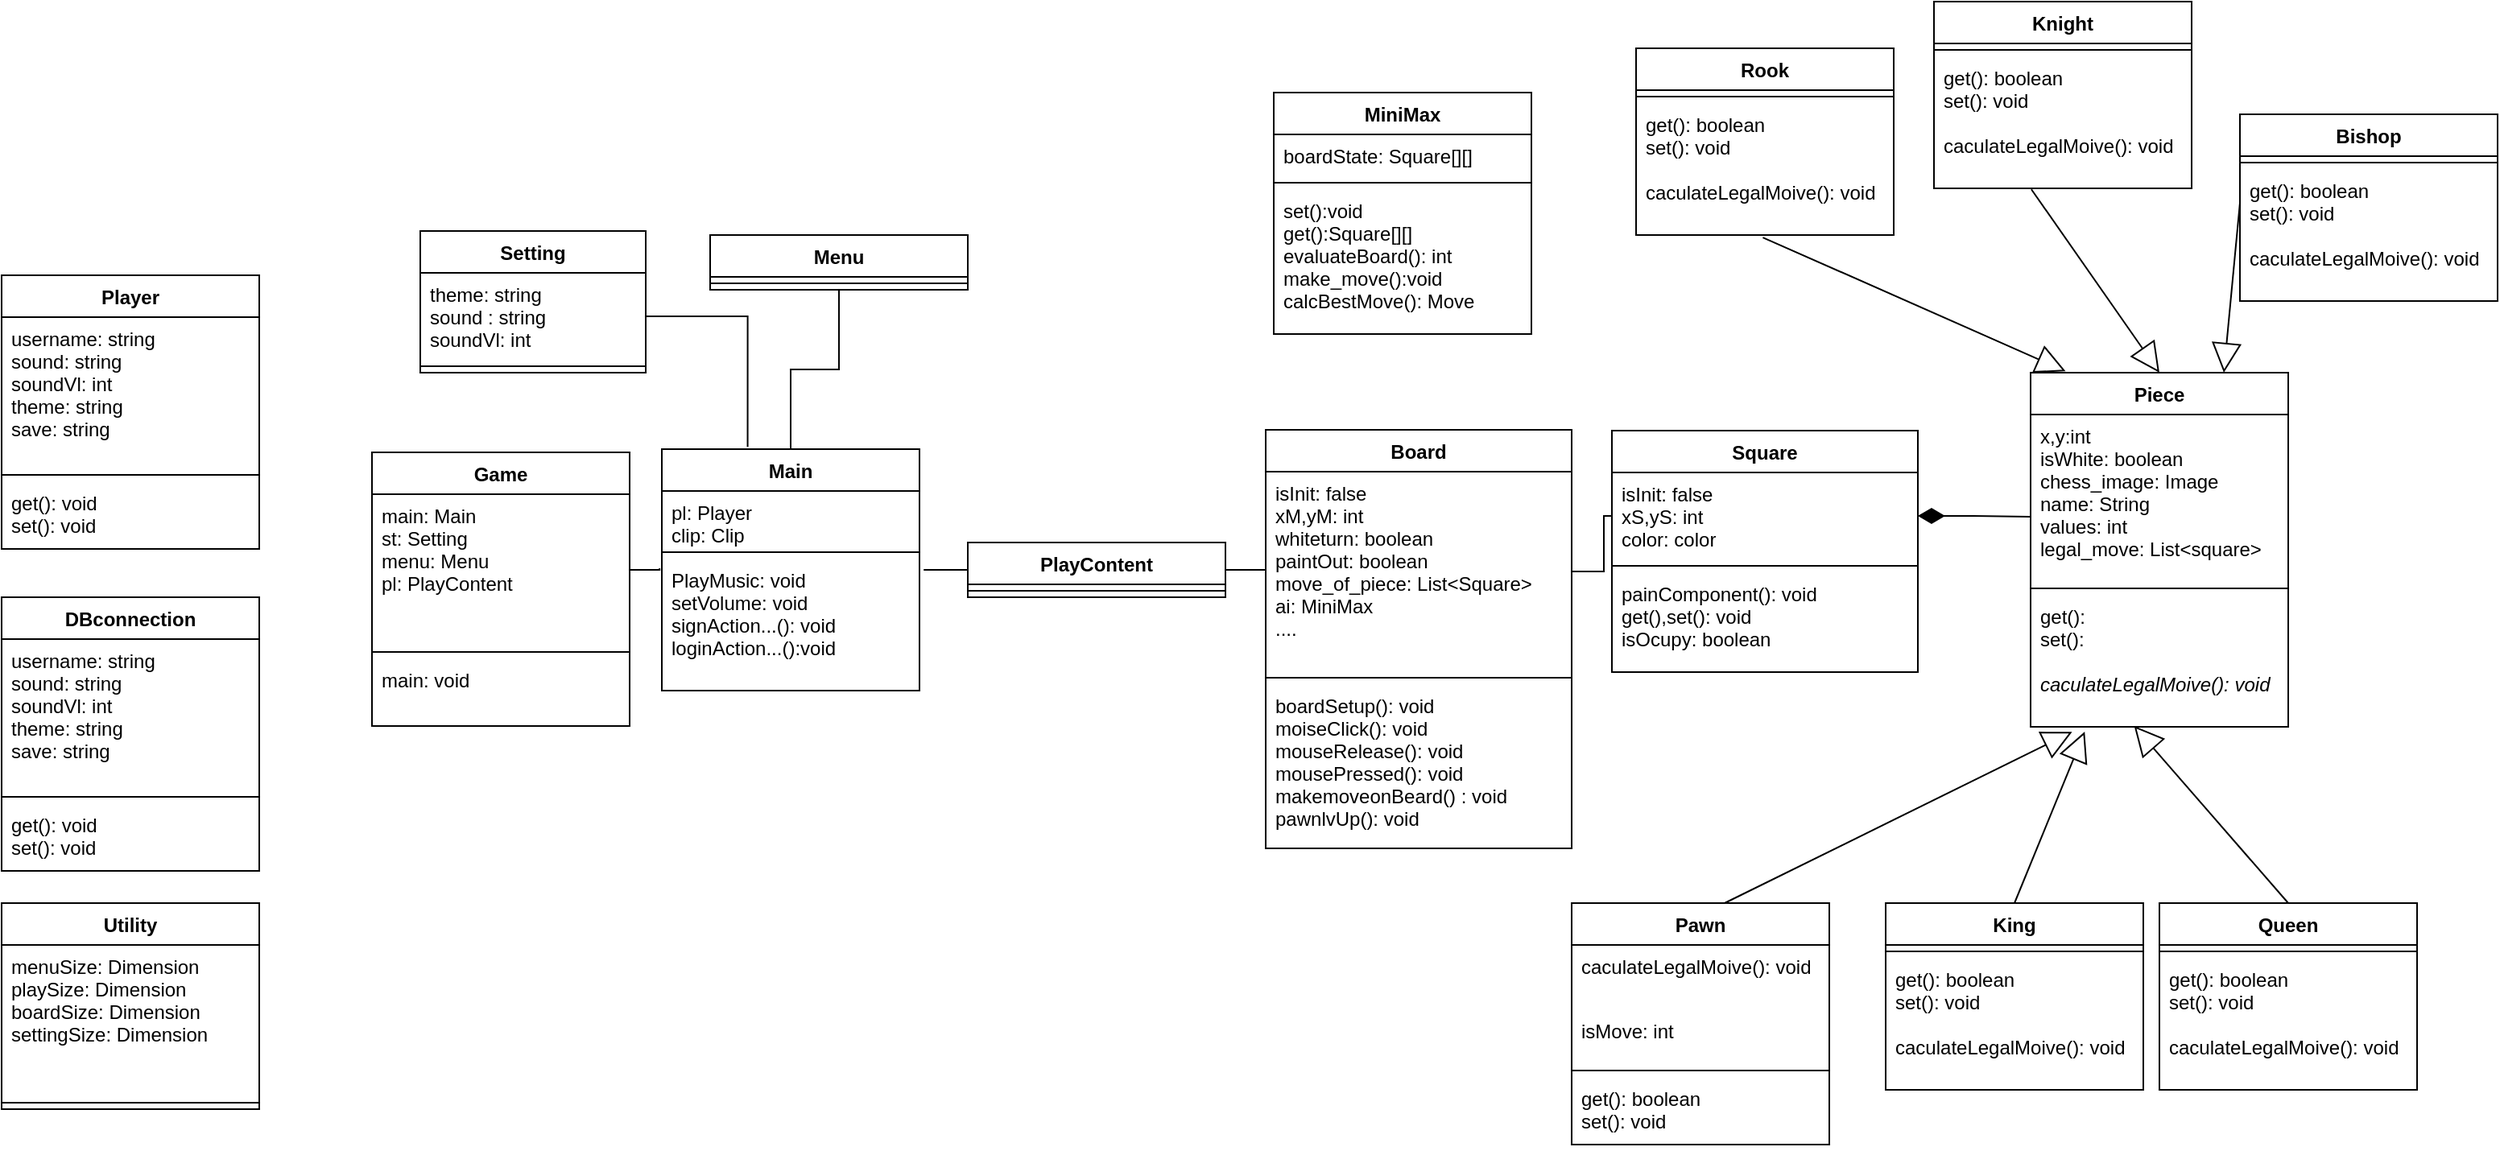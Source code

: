 <mxfile version="15.7.3" type="device"><diagram id="jZ04NISON8vtgyd_LI7r" name="Page-1"><mxGraphModel dx="1215" dy="754" grid="1" gridSize="10" guides="1" tooltips="1" connect="1" arrows="1" fold="1" page="1" pageScale="1" pageWidth="850" pageHeight="1100" math="0" shadow="0"><root><mxCell id="0"/><mxCell id="1" parent="0"/><mxCell id="wettia95PI3F6-LUsYdF-1" value="Player" style="swimlane;fontStyle=1;align=center;verticalAlign=top;childLayout=stackLayout;horizontal=1;startSize=26;horizontalStack=0;resizeParent=1;resizeParentMax=0;resizeLast=0;collapsible=1;marginBottom=0;" parent="1" vertex="1"><mxGeometry x="90" y="350" width="160" height="170" as="geometry"/></mxCell><mxCell id="wettia95PI3F6-LUsYdF-2" value="username: string&#10;sound: string&#10;soundVl: int&#10;theme: string&#10;save: string" style="text;strokeColor=none;fillColor=none;align=left;verticalAlign=top;spacingLeft=4;spacingRight=4;overflow=hidden;rotatable=0;points=[[0,0.5],[1,0.5]];portConstraint=eastwest;" parent="wettia95PI3F6-LUsYdF-1" vertex="1"><mxGeometry y="26" width="160" height="94" as="geometry"/></mxCell><mxCell id="wettia95PI3F6-LUsYdF-3" value="" style="line;strokeWidth=1;fillColor=none;align=left;verticalAlign=middle;spacingTop=-1;spacingLeft=3;spacingRight=3;rotatable=0;labelPosition=right;points=[];portConstraint=eastwest;" parent="wettia95PI3F6-LUsYdF-1" vertex="1"><mxGeometry y="120" width="160" height="8" as="geometry"/></mxCell><mxCell id="wettia95PI3F6-LUsYdF-4" value="get(): void&#10;set(): void " style="text;strokeColor=none;fillColor=none;align=left;verticalAlign=top;spacingLeft=4;spacingRight=4;overflow=hidden;rotatable=0;points=[[0,0.5],[1,0.5]];portConstraint=eastwest;" parent="wettia95PI3F6-LUsYdF-1" vertex="1"><mxGeometry y="128" width="160" height="42" as="geometry"/></mxCell><mxCell id="wettia95PI3F6-LUsYdF-5" value="DBconnection" style="swimlane;fontStyle=1;align=center;verticalAlign=top;childLayout=stackLayout;horizontal=1;startSize=26;horizontalStack=0;resizeParent=1;resizeParentMax=0;resizeLast=0;collapsible=1;marginBottom=0;" parent="1" vertex="1"><mxGeometry x="90" y="550" width="160" height="170" as="geometry"/></mxCell><mxCell id="wettia95PI3F6-LUsYdF-6" value="username: string&#10;sound: string&#10;soundVl: int&#10;theme: string&#10;save: string" style="text;strokeColor=none;fillColor=none;align=left;verticalAlign=top;spacingLeft=4;spacingRight=4;overflow=hidden;rotatable=0;points=[[0,0.5],[1,0.5]];portConstraint=eastwest;" parent="wettia95PI3F6-LUsYdF-5" vertex="1"><mxGeometry y="26" width="160" height="94" as="geometry"/></mxCell><mxCell id="wettia95PI3F6-LUsYdF-7" value="" style="line;strokeWidth=1;fillColor=none;align=left;verticalAlign=middle;spacingTop=-1;spacingLeft=3;spacingRight=3;rotatable=0;labelPosition=right;points=[];portConstraint=eastwest;" parent="wettia95PI3F6-LUsYdF-5" vertex="1"><mxGeometry y="120" width="160" height="8" as="geometry"/></mxCell><mxCell id="wettia95PI3F6-LUsYdF-8" value="get(): void&#10;set(): void " style="text;strokeColor=none;fillColor=none;align=left;verticalAlign=top;spacingLeft=4;spacingRight=4;overflow=hidden;rotatable=0;points=[[0,0.5],[1,0.5]];portConstraint=eastwest;" parent="wettia95PI3F6-LUsYdF-5" vertex="1"><mxGeometry y="128" width="160" height="42" as="geometry"/></mxCell><mxCell id="wettia95PI3F6-LUsYdF-9" value="Game" style="swimlane;fontStyle=1;align=center;verticalAlign=top;childLayout=stackLayout;horizontal=1;startSize=26;horizontalStack=0;resizeParent=1;resizeParentMax=0;resizeLast=0;collapsible=1;marginBottom=0;" parent="1" vertex="1"><mxGeometry x="320" y="460" width="160" height="170" as="geometry"/></mxCell><mxCell id="wettia95PI3F6-LUsYdF-10" value="main: Main&#10;st: Setting&#10;menu: Menu&#10;pl: PlayContent" style="text;strokeColor=none;fillColor=none;align=left;verticalAlign=top;spacingLeft=4;spacingRight=4;overflow=hidden;rotatable=0;points=[[0,0.5],[1,0.5]];portConstraint=eastwest;" parent="wettia95PI3F6-LUsYdF-9" vertex="1"><mxGeometry y="26" width="160" height="94" as="geometry"/></mxCell><mxCell id="wettia95PI3F6-LUsYdF-11" value="" style="line;strokeWidth=1;fillColor=none;align=left;verticalAlign=middle;spacingTop=-1;spacingLeft=3;spacingRight=3;rotatable=0;labelPosition=right;points=[];portConstraint=eastwest;" parent="wettia95PI3F6-LUsYdF-9" vertex="1"><mxGeometry y="120" width="160" height="8" as="geometry"/></mxCell><mxCell id="wettia95PI3F6-LUsYdF-12" value="main: void" style="text;strokeColor=none;fillColor=none;align=left;verticalAlign=top;spacingLeft=4;spacingRight=4;overflow=hidden;rotatable=0;points=[[0,0.5],[1,0.5]];portConstraint=eastwest;" parent="wettia95PI3F6-LUsYdF-9" vertex="1"><mxGeometry y="128" width="160" height="42" as="geometry"/></mxCell><mxCell id="wettia95PI3F6-LUsYdF-13" value="Utility" style="swimlane;fontStyle=1;align=center;verticalAlign=top;childLayout=stackLayout;horizontal=1;startSize=26;horizontalStack=0;resizeParent=1;resizeParentMax=0;resizeLast=0;collapsible=1;marginBottom=0;" parent="1" vertex="1"><mxGeometry x="90" y="740" width="160" height="128" as="geometry"/></mxCell><mxCell id="wettia95PI3F6-LUsYdF-14" value="menuSize: Dimension&#10;playSize: Dimension&#10;boardSize: Dimension&#10;settingSize: Dimension" style="text;strokeColor=none;fillColor=none;align=left;verticalAlign=top;spacingLeft=4;spacingRight=4;overflow=hidden;rotatable=0;points=[[0,0.5],[1,0.5]];portConstraint=eastwest;" parent="wettia95PI3F6-LUsYdF-13" vertex="1"><mxGeometry y="26" width="160" height="94" as="geometry"/></mxCell><mxCell id="wettia95PI3F6-LUsYdF-15" value="" style="line;strokeWidth=1;fillColor=none;align=left;verticalAlign=middle;spacingTop=-1;spacingLeft=3;spacingRight=3;rotatable=0;labelPosition=right;points=[];portConstraint=eastwest;" parent="wettia95PI3F6-LUsYdF-13" vertex="1"><mxGeometry y="120" width="160" height="8" as="geometry"/></mxCell><mxCell id="wettia95PI3F6-LUsYdF-17" value="Main" style="swimlane;fontStyle=1;align=center;verticalAlign=top;childLayout=stackLayout;horizontal=1;startSize=26;horizontalStack=0;resizeParent=1;resizeParentMax=0;resizeLast=0;collapsible=1;marginBottom=0;" parent="1" vertex="1"><mxGeometry x="500" y="458" width="160" height="150" as="geometry"/></mxCell><mxCell id="wettia95PI3F6-LUsYdF-18" value="pl: Player&#10;clip: Clip" style="text;strokeColor=none;fillColor=none;align=left;verticalAlign=top;spacingLeft=4;spacingRight=4;overflow=hidden;rotatable=0;points=[[0,0.5],[1,0.5]];portConstraint=eastwest;" parent="wettia95PI3F6-LUsYdF-17" vertex="1"><mxGeometry y="26" width="160" height="34" as="geometry"/></mxCell><mxCell id="wettia95PI3F6-LUsYdF-19" value="" style="line;strokeWidth=1;fillColor=none;align=left;verticalAlign=middle;spacingTop=-1;spacingLeft=3;spacingRight=3;rotatable=0;labelPosition=right;points=[];portConstraint=eastwest;" parent="wettia95PI3F6-LUsYdF-17" vertex="1"><mxGeometry y="60" width="160" height="8" as="geometry"/></mxCell><mxCell id="wettia95PI3F6-LUsYdF-20" value="PlayMusic: void&#10;setVolume: void&#10;signAction...(): void&#10;loginAction...():void" style="text;strokeColor=none;fillColor=none;align=left;verticalAlign=top;spacingLeft=4;spacingRight=4;overflow=hidden;rotatable=0;points=[[0,0.5],[1,0.5]];portConstraint=eastwest;" parent="wettia95PI3F6-LUsYdF-17" vertex="1"><mxGeometry y="68" width="160" height="82" as="geometry"/></mxCell><mxCell id="Q9wfuOeKGbtRPe_3zBuT-53" style="edgeStyle=orthogonalEdgeStyle;rounded=0;orthogonalLoop=1;jettySize=auto;html=1;exitX=0.5;exitY=1;exitDx=0;exitDy=0;entryX=0.5;entryY=0;entryDx=0;entryDy=0;endArrow=none;endFill=0;" edge="1" parent="1" source="wettia95PI3F6-LUsYdF-21" target="wettia95PI3F6-LUsYdF-17"><mxGeometry relative="1" as="geometry"/></mxCell><mxCell id="wettia95PI3F6-LUsYdF-21" value="Menu" style="swimlane;fontStyle=1;align=center;verticalAlign=top;childLayout=stackLayout;horizontal=1;startSize=26;horizontalStack=0;resizeParent=1;resizeParentMax=0;resizeLast=0;collapsible=1;marginBottom=0;" parent="1" vertex="1"><mxGeometry x="530" y="325" width="160" height="34" as="geometry"/></mxCell><mxCell id="wettia95PI3F6-LUsYdF-23" value="" style="line;strokeWidth=1;fillColor=none;align=left;verticalAlign=middle;spacingTop=-1;spacingLeft=3;spacingRight=3;rotatable=0;labelPosition=right;points=[];portConstraint=eastwest;" parent="wettia95PI3F6-LUsYdF-21" vertex="1"><mxGeometry y="26" width="160" height="8" as="geometry"/></mxCell><mxCell id="Q9wfuOeKGbtRPe_3zBuT-50" style="edgeStyle=orthogonalEdgeStyle;rounded=0;orthogonalLoop=1;jettySize=auto;html=1;exitX=1;exitY=0.5;exitDx=0;exitDy=0;entryX=0;entryY=0.5;entryDx=0;entryDy=0;endArrow=none;endFill=0;" edge="1" parent="1" source="wettia95PI3F6-LUsYdF-25" target="Q9wfuOeKGbtRPe_3zBuT-39"><mxGeometry relative="1" as="geometry"/></mxCell><mxCell id="Q9wfuOeKGbtRPe_3zBuT-52" style="edgeStyle=orthogonalEdgeStyle;rounded=0;orthogonalLoop=1;jettySize=auto;html=1;exitX=0;exitY=0.5;exitDx=0;exitDy=0;entryX=1.016;entryY=0.095;entryDx=0;entryDy=0;entryPerimeter=0;endArrow=none;endFill=0;" edge="1" parent="1" source="wettia95PI3F6-LUsYdF-25" target="wettia95PI3F6-LUsYdF-20"><mxGeometry relative="1" as="geometry"/></mxCell><mxCell id="wettia95PI3F6-LUsYdF-25" value="PlayContent" style="swimlane;fontStyle=1;align=center;verticalAlign=top;childLayout=stackLayout;horizontal=1;startSize=26;horizontalStack=0;resizeParent=1;resizeParentMax=0;resizeLast=0;collapsible=1;marginBottom=0;" parent="1" vertex="1"><mxGeometry x="690" y="516" width="160" height="34" as="geometry"/></mxCell><mxCell id="wettia95PI3F6-LUsYdF-27" value="" style="line;strokeWidth=1;fillColor=none;align=left;verticalAlign=middle;spacingTop=-1;spacingLeft=3;spacingRight=3;rotatable=0;labelPosition=right;points=[];portConstraint=eastwest;" parent="wettia95PI3F6-LUsYdF-25" vertex="1"><mxGeometry y="26" width="160" height="8" as="geometry"/></mxCell><mxCell id="wettia95PI3F6-LUsYdF-29" value="Setting" style="swimlane;fontStyle=1;align=center;verticalAlign=top;childLayout=stackLayout;horizontal=1;startSize=26;horizontalStack=0;resizeParent=1;resizeParentMax=0;resizeLast=0;collapsible=1;marginBottom=0;" parent="1" vertex="1"><mxGeometry x="350" y="322.48" width="140" height="88" as="geometry"/></mxCell><mxCell id="wettia95PI3F6-LUsYdF-30" value="theme: string&#10;sound : string&#10;soundVl: int" style="text;strokeColor=none;fillColor=none;align=left;verticalAlign=top;spacingLeft=4;spacingRight=4;overflow=hidden;rotatable=0;points=[[0,0.5],[1,0.5]];portConstraint=eastwest;" parent="wettia95PI3F6-LUsYdF-29" vertex="1"><mxGeometry y="26" width="140" height="54" as="geometry"/></mxCell><mxCell id="wettia95PI3F6-LUsYdF-31" value="" style="line;strokeWidth=1;fillColor=none;align=left;verticalAlign=middle;spacingTop=-1;spacingLeft=3;spacingRight=3;rotatable=0;labelPosition=right;points=[];portConstraint=eastwest;" parent="wettia95PI3F6-LUsYdF-29" vertex="1"><mxGeometry y="80" width="140" height="8" as="geometry"/></mxCell><mxCell id="Q9wfuOeKGbtRPe_3zBuT-1" value="Piece" style="swimlane;fontStyle=1;align=center;verticalAlign=top;childLayout=stackLayout;horizontal=1;startSize=26;horizontalStack=0;resizeParent=1;resizeParentMax=0;resizeLast=0;collapsible=1;marginBottom=0;" vertex="1" parent="1"><mxGeometry x="1350" y="410.48" width="160" height="220" as="geometry"/></mxCell><mxCell id="Q9wfuOeKGbtRPe_3zBuT-2" value="x,y:int&#10;isWhite: boolean&#10;chess_image: Image&#10;name: String&#10;values: int&#10;legal_move: List&lt;square&gt;" style="text;strokeColor=none;fillColor=none;align=left;verticalAlign=top;spacingLeft=4;spacingRight=4;overflow=hidden;rotatable=0;points=[[0,0.5],[1,0.5]];portConstraint=eastwest;" vertex="1" parent="Q9wfuOeKGbtRPe_3zBuT-1"><mxGeometry y="26" width="160" height="104" as="geometry"/></mxCell><mxCell id="Q9wfuOeKGbtRPe_3zBuT-3" value="" style="line;strokeWidth=1;fillColor=none;align=left;verticalAlign=middle;spacingTop=-1;spacingLeft=3;spacingRight=3;rotatable=0;labelPosition=right;points=[];portConstraint=eastwest;" vertex="1" parent="Q9wfuOeKGbtRPe_3zBuT-1"><mxGeometry y="130" width="160" height="8" as="geometry"/></mxCell><mxCell id="Q9wfuOeKGbtRPe_3zBuT-4" value="get():&#10;set():" style="text;strokeColor=none;fillColor=none;align=left;verticalAlign=top;spacingLeft=4;spacingRight=4;overflow=hidden;rotatable=0;points=[[0,0.5],[1,0.5]];portConstraint=eastwest;fontStyle=0" vertex="1" parent="Q9wfuOeKGbtRPe_3zBuT-1"><mxGeometry y="138" width="160" height="42" as="geometry"/></mxCell><mxCell id="Q9wfuOeKGbtRPe_3zBuT-5" value="caculateLegalMoive(): void " style="text;strokeColor=none;fillColor=none;align=left;verticalAlign=top;spacingLeft=4;spacingRight=4;overflow=hidden;rotatable=0;points=[[0,0.5],[1,0.5]];portConstraint=eastwest;fontStyle=2" vertex="1" parent="Q9wfuOeKGbtRPe_3zBuT-1"><mxGeometry y="180" width="160" height="40" as="geometry"/></mxCell><mxCell id="Q9wfuOeKGbtRPe_3zBuT-6" value="Pawn" style="swimlane;fontStyle=1;align=center;verticalAlign=top;childLayout=stackLayout;horizontal=1;startSize=26;horizontalStack=0;resizeParent=1;resizeParentMax=0;resizeLast=0;collapsible=1;marginBottom=0;" vertex="1" parent="1"><mxGeometry x="1065" y="740" width="160" height="150" as="geometry"/></mxCell><mxCell id="Q9wfuOeKGbtRPe_3zBuT-10" value="caculateLegalMoive(): void " style="text;strokeColor=none;fillColor=none;align=left;verticalAlign=top;spacingLeft=4;spacingRight=4;overflow=hidden;rotatable=0;points=[[0,0.5],[1,0.5]];portConstraint=eastwest;fontStyle=0" vertex="1" parent="Q9wfuOeKGbtRPe_3zBuT-6"><mxGeometry y="26" width="160" height="40" as="geometry"/></mxCell><mxCell id="Q9wfuOeKGbtRPe_3zBuT-7" value="isMove: int" style="text;strokeColor=none;fillColor=none;align=left;verticalAlign=top;spacingLeft=4;spacingRight=4;overflow=hidden;rotatable=0;points=[[0,0.5],[1,0.5]];portConstraint=eastwest;" vertex="1" parent="Q9wfuOeKGbtRPe_3zBuT-6"><mxGeometry y="66" width="160" height="34" as="geometry"/></mxCell><mxCell id="Q9wfuOeKGbtRPe_3zBuT-8" value="" style="line;strokeWidth=1;fillColor=none;align=left;verticalAlign=middle;spacingTop=-1;spacingLeft=3;spacingRight=3;rotatable=0;labelPosition=right;points=[];portConstraint=eastwest;" vertex="1" parent="Q9wfuOeKGbtRPe_3zBuT-6"><mxGeometry y="100" width="160" height="8" as="geometry"/></mxCell><mxCell id="Q9wfuOeKGbtRPe_3zBuT-9" value="get(): boolean&#10;set(): void" style="text;strokeColor=none;fillColor=none;align=left;verticalAlign=top;spacingLeft=4;spacingRight=4;overflow=hidden;rotatable=0;points=[[0,0.5],[1,0.5]];portConstraint=eastwest;fontStyle=0" vertex="1" parent="Q9wfuOeKGbtRPe_3zBuT-6"><mxGeometry y="108" width="160" height="42" as="geometry"/></mxCell><mxCell id="Q9wfuOeKGbtRPe_3zBuT-11" value="" style="endArrow=block;endSize=16;endFill=0;html=1;rounded=0;entryX=0.161;entryY=1.08;entryDx=0;entryDy=0;entryPerimeter=0;exitX=0.5;exitY=0;exitDx=0;exitDy=0;" edge="1" parent="1" target="Q9wfuOeKGbtRPe_3zBuT-5"><mxGeometry width="160" relative="1" as="geometry"><mxPoint x="1160" y="740" as="sourcePoint"/><mxPoint x="1220" y="630" as="targetPoint"/></mxGeometry></mxCell><mxCell id="Q9wfuOeKGbtRPe_3zBuT-12" value="King" style="swimlane;fontStyle=1;align=center;verticalAlign=top;childLayout=stackLayout;horizontal=1;startSize=26;horizontalStack=0;resizeParent=1;resizeParentMax=0;resizeLast=0;collapsible=1;marginBottom=0;" vertex="1" parent="1"><mxGeometry x="1260" y="740" width="160" height="116" as="geometry"/></mxCell><mxCell id="Q9wfuOeKGbtRPe_3zBuT-14" value="" style="line;strokeWidth=1;fillColor=none;align=left;verticalAlign=middle;spacingTop=-1;spacingLeft=3;spacingRight=3;rotatable=0;labelPosition=right;points=[];portConstraint=eastwest;" vertex="1" parent="Q9wfuOeKGbtRPe_3zBuT-12"><mxGeometry y="26" width="160" height="8" as="geometry"/></mxCell><mxCell id="Q9wfuOeKGbtRPe_3zBuT-15" value="get(): boolean&#10;set(): void" style="text;strokeColor=none;fillColor=none;align=left;verticalAlign=top;spacingLeft=4;spacingRight=4;overflow=hidden;rotatable=0;points=[[0,0.5],[1,0.5]];portConstraint=eastwest;fontStyle=0" vertex="1" parent="Q9wfuOeKGbtRPe_3zBuT-12"><mxGeometry y="34" width="160" height="42" as="geometry"/></mxCell><mxCell id="Q9wfuOeKGbtRPe_3zBuT-16" value="caculateLegalMoive(): void " style="text;strokeColor=none;fillColor=none;align=left;verticalAlign=top;spacingLeft=4;spacingRight=4;overflow=hidden;rotatable=0;points=[[0,0.5],[1,0.5]];portConstraint=eastwest;fontStyle=0" vertex="1" parent="Q9wfuOeKGbtRPe_3zBuT-12"><mxGeometry y="76" width="160" height="40" as="geometry"/></mxCell><mxCell id="Q9wfuOeKGbtRPe_3zBuT-17" value="" style="endArrow=block;endSize=16;endFill=0;html=1;rounded=0;entryX=0.21;entryY=1.077;entryDx=0;entryDy=0;entryPerimeter=0;exitX=0.5;exitY=0;exitDx=0;exitDy=0;" edge="1" parent="1" source="Q9wfuOeKGbtRPe_3zBuT-12" target="Q9wfuOeKGbtRPe_3zBuT-5"><mxGeometry width="160" relative="1" as="geometry"><mxPoint x="1240" y="626.8" as="sourcePoint"/><mxPoint x="1515.76" y="620" as="targetPoint"/></mxGeometry></mxCell><mxCell id="Q9wfuOeKGbtRPe_3zBuT-18" value="Queen" style="swimlane;fontStyle=1;align=center;verticalAlign=top;childLayout=stackLayout;horizontal=1;startSize=26;horizontalStack=0;resizeParent=1;resizeParentMax=0;resizeLast=0;collapsible=1;marginBottom=0;" vertex="1" parent="1"><mxGeometry x="1430" y="740" width="160" height="116" as="geometry"/></mxCell><mxCell id="Q9wfuOeKGbtRPe_3zBuT-19" value="" style="line;strokeWidth=1;fillColor=none;align=left;verticalAlign=middle;spacingTop=-1;spacingLeft=3;spacingRight=3;rotatable=0;labelPosition=right;points=[];portConstraint=eastwest;" vertex="1" parent="Q9wfuOeKGbtRPe_3zBuT-18"><mxGeometry y="26" width="160" height="8" as="geometry"/></mxCell><mxCell id="Q9wfuOeKGbtRPe_3zBuT-20" value="get(): boolean&#10;set(): void" style="text;strokeColor=none;fillColor=none;align=left;verticalAlign=top;spacingLeft=4;spacingRight=4;overflow=hidden;rotatable=0;points=[[0,0.5],[1,0.5]];portConstraint=eastwest;fontStyle=0" vertex="1" parent="Q9wfuOeKGbtRPe_3zBuT-18"><mxGeometry y="34" width="160" height="42" as="geometry"/></mxCell><mxCell id="Q9wfuOeKGbtRPe_3zBuT-21" value="caculateLegalMoive(): void " style="text;strokeColor=none;fillColor=none;align=left;verticalAlign=top;spacingLeft=4;spacingRight=4;overflow=hidden;rotatable=0;points=[[0,0.5],[1,0.5]];portConstraint=eastwest;fontStyle=0" vertex="1" parent="Q9wfuOeKGbtRPe_3zBuT-18"><mxGeometry y="76" width="160" height="40" as="geometry"/></mxCell><mxCell id="Q9wfuOeKGbtRPe_3zBuT-22" value="" style="endArrow=block;endSize=16;endFill=0;html=1;rounded=0;entryX=0.402;entryY=0.988;entryDx=0;entryDy=0;entryPerimeter=0;exitX=0.5;exitY=0;exitDx=0;exitDy=0;" edge="1" parent="1" source="Q9wfuOeKGbtRPe_3zBuT-18" target="Q9wfuOeKGbtRPe_3zBuT-5"><mxGeometry width="160" relative="1" as="geometry"><mxPoint x="1350" y="750" as="sourcePoint"/><mxPoint x="1353.6" y="633.08" as="targetPoint"/></mxGeometry></mxCell><mxCell id="Q9wfuOeKGbtRPe_3zBuT-23" value="Bishop" style="swimlane;fontStyle=1;align=center;verticalAlign=top;childLayout=stackLayout;horizontal=1;startSize=26;horizontalStack=0;resizeParent=1;resizeParentMax=0;resizeLast=0;collapsible=1;marginBottom=0;" vertex="1" parent="1"><mxGeometry x="1480" y="250" width="160" height="116" as="geometry"/></mxCell><mxCell id="Q9wfuOeKGbtRPe_3zBuT-24" value="" style="line;strokeWidth=1;fillColor=none;align=left;verticalAlign=middle;spacingTop=-1;spacingLeft=3;spacingRight=3;rotatable=0;labelPosition=right;points=[];portConstraint=eastwest;" vertex="1" parent="Q9wfuOeKGbtRPe_3zBuT-23"><mxGeometry y="26" width="160" height="8" as="geometry"/></mxCell><mxCell id="Q9wfuOeKGbtRPe_3zBuT-25" value="get(): boolean&#10;set(): void" style="text;strokeColor=none;fillColor=none;align=left;verticalAlign=top;spacingLeft=4;spacingRight=4;overflow=hidden;rotatable=0;points=[[0,0.5],[1,0.5]];portConstraint=eastwest;fontStyle=0" vertex="1" parent="Q9wfuOeKGbtRPe_3zBuT-23"><mxGeometry y="34" width="160" height="42" as="geometry"/></mxCell><mxCell id="Q9wfuOeKGbtRPe_3zBuT-26" value="caculateLegalMoive(): void " style="text;strokeColor=none;fillColor=none;align=left;verticalAlign=top;spacingLeft=4;spacingRight=4;overflow=hidden;rotatable=0;points=[[0,0.5],[1,0.5]];portConstraint=eastwest;fontStyle=0" vertex="1" parent="Q9wfuOeKGbtRPe_3zBuT-23"><mxGeometry y="76" width="160" height="40" as="geometry"/></mxCell><mxCell id="Q9wfuOeKGbtRPe_3zBuT-27" value="" style="endArrow=block;endSize=16;endFill=0;html=1;rounded=0;entryX=0.75;entryY=0;entryDx=0;entryDy=0;exitX=0;exitY=0.5;exitDx=0;exitDy=0;" edge="1" parent="1" source="Q9wfuOeKGbtRPe_3zBuT-25" target="Q9wfuOeKGbtRPe_3zBuT-1"><mxGeometry width="160" relative="1" as="geometry"><mxPoint x="1522.68" y="640.48" as="sourcePoint"/><mxPoint x="1547.0" y="510" as="targetPoint"/></mxGeometry></mxCell><mxCell id="Q9wfuOeKGbtRPe_3zBuT-28" value="Knight" style="swimlane;fontStyle=1;align=center;verticalAlign=top;childLayout=stackLayout;horizontal=1;startSize=26;horizontalStack=0;resizeParent=1;resizeParentMax=0;resizeLast=0;collapsible=1;marginBottom=0;" vertex="1" parent="1"><mxGeometry x="1290" y="180" width="160" height="116" as="geometry"/></mxCell><mxCell id="Q9wfuOeKGbtRPe_3zBuT-29" value="" style="line;strokeWidth=1;fillColor=none;align=left;verticalAlign=middle;spacingTop=-1;spacingLeft=3;spacingRight=3;rotatable=0;labelPosition=right;points=[];portConstraint=eastwest;" vertex="1" parent="Q9wfuOeKGbtRPe_3zBuT-28"><mxGeometry y="26" width="160" height="8" as="geometry"/></mxCell><mxCell id="Q9wfuOeKGbtRPe_3zBuT-30" value="get(): boolean&#10;set(): void" style="text;strokeColor=none;fillColor=none;align=left;verticalAlign=top;spacingLeft=4;spacingRight=4;overflow=hidden;rotatable=0;points=[[0,0.5],[1,0.5]];portConstraint=eastwest;fontStyle=0" vertex="1" parent="Q9wfuOeKGbtRPe_3zBuT-28"><mxGeometry y="34" width="160" height="42" as="geometry"/></mxCell><mxCell id="Q9wfuOeKGbtRPe_3zBuT-31" value="caculateLegalMoive(): void " style="text;strokeColor=none;fillColor=none;align=left;verticalAlign=top;spacingLeft=4;spacingRight=4;overflow=hidden;rotatable=0;points=[[0,0.5],[1,0.5]];portConstraint=eastwest;fontStyle=0" vertex="1" parent="Q9wfuOeKGbtRPe_3zBuT-28"><mxGeometry y="76" width="160" height="40" as="geometry"/></mxCell><mxCell id="Q9wfuOeKGbtRPe_3zBuT-32" value="" style="endArrow=block;endSize=16;endFill=0;html=1;rounded=0;entryX=0.5;entryY=0;entryDx=0;entryDy=0;exitX=0.378;exitY=1.015;exitDx=0;exitDy=0;exitPerimeter=0;" edge="1" parent="1" source="Q9wfuOeKGbtRPe_3zBuT-31" target="Q9wfuOeKGbtRPe_3zBuT-1"><mxGeometry width="160" relative="1" as="geometry"><mxPoint x="1330" y="290" as="sourcePoint"/><mxPoint x="1470" y="544.2" as="targetPoint"/></mxGeometry></mxCell><mxCell id="Q9wfuOeKGbtRPe_3zBuT-33" value="Rook&#10;" style="swimlane;fontStyle=1;align=center;verticalAlign=top;childLayout=stackLayout;horizontal=1;startSize=26;horizontalStack=0;resizeParent=1;resizeParentMax=0;resizeLast=0;collapsible=1;marginBottom=0;" vertex="1" parent="1"><mxGeometry x="1105" y="209" width="160" height="116" as="geometry"/></mxCell><mxCell id="Q9wfuOeKGbtRPe_3zBuT-34" value="" style="line;strokeWidth=1;fillColor=none;align=left;verticalAlign=middle;spacingTop=-1;spacingLeft=3;spacingRight=3;rotatable=0;labelPosition=right;points=[];portConstraint=eastwest;" vertex="1" parent="Q9wfuOeKGbtRPe_3zBuT-33"><mxGeometry y="26" width="160" height="8" as="geometry"/></mxCell><mxCell id="Q9wfuOeKGbtRPe_3zBuT-35" value="get(): boolean&#10;set(): void" style="text;strokeColor=none;fillColor=none;align=left;verticalAlign=top;spacingLeft=4;spacingRight=4;overflow=hidden;rotatable=0;points=[[0,0.5],[1,0.5]];portConstraint=eastwest;fontStyle=0" vertex="1" parent="Q9wfuOeKGbtRPe_3zBuT-33"><mxGeometry y="34" width="160" height="42" as="geometry"/></mxCell><mxCell id="Q9wfuOeKGbtRPe_3zBuT-36" value="caculateLegalMoive(): void " style="text;strokeColor=none;fillColor=none;align=left;verticalAlign=top;spacingLeft=4;spacingRight=4;overflow=hidden;rotatable=0;points=[[0,0.5],[1,0.5]];portConstraint=eastwest;fontStyle=0" vertex="1" parent="Q9wfuOeKGbtRPe_3zBuT-33"><mxGeometry y="76" width="160" height="40" as="geometry"/></mxCell><mxCell id="Q9wfuOeKGbtRPe_3zBuT-37" value="" style="endArrow=block;endSize=16;endFill=0;html=1;rounded=0;entryX=0.136;entryY=-0.004;entryDx=0;entryDy=0;exitX=0.492;exitY=1.038;exitDx=0;exitDy=0;entryPerimeter=0;exitPerimeter=0;" edge="1" parent="1" source="Q9wfuOeKGbtRPe_3zBuT-36" target="Q9wfuOeKGbtRPe_3zBuT-1"><mxGeometry width="160" relative="1" as="geometry"><mxPoint x="1558.4" y="360" as="sourcePoint"/><mxPoint x="1470" y="414.2" as="targetPoint"/></mxGeometry></mxCell><mxCell id="Q9wfuOeKGbtRPe_3zBuT-38" value="Board" style="swimlane;fontStyle=1;align=center;verticalAlign=top;childLayout=stackLayout;horizontal=1;startSize=26;horizontalStack=0;resizeParent=1;resizeParentMax=0;resizeLast=0;collapsible=1;marginBottom=0;" vertex="1" parent="1"><mxGeometry x="875" y="446" width="190" height="260" as="geometry"/></mxCell><mxCell id="Q9wfuOeKGbtRPe_3zBuT-39" value="isInit: false&#10;xM,yM: int&#10;whiteturn: boolean&#10;paintOut: boolean&#10;move_of_piece: List&lt;Square&gt;&#10;ai: MiniMax&#10;...." style="text;strokeColor=none;fillColor=none;align=left;verticalAlign=top;spacingLeft=4;spacingRight=4;overflow=hidden;rotatable=0;points=[[0,0.5],[1,0.5]];portConstraint=eastwest;" vertex="1" parent="Q9wfuOeKGbtRPe_3zBuT-38"><mxGeometry y="26" width="190" height="124" as="geometry"/></mxCell><mxCell id="Q9wfuOeKGbtRPe_3zBuT-40" value="" style="line;strokeWidth=1;fillColor=none;align=left;verticalAlign=middle;spacingTop=-1;spacingLeft=3;spacingRight=3;rotatable=0;labelPosition=right;points=[];portConstraint=eastwest;" vertex="1" parent="Q9wfuOeKGbtRPe_3zBuT-38"><mxGeometry y="150" width="190" height="8" as="geometry"/></mxCell><mxCell id="Q9wfuOeKGbtRPe_3zBuT-41" value="boardSetup(): void&#10;moiseClick(): void &#10;mouseRelease(): void&#10;mousePressed(): void&#10;makemoveonBeard() : void&#10;pawnlvUp(): void " style="text;strokeColor=none;fillColor=none;align=left;verticalAlign=top;spacingLeft=4;spacingRight=4;overflow=hidden;rotatable=0;points=[[0,0.5],[1,0.5]];portConstraint=eastwest;" vertex="1" parent="Q9wfuOeKGbtRPe_3zBuT-38"><mxGeometry y="158" width="190" height="102" as="geometry"/></mxCell><mxCell id="Q9wfuOeKGbtRPe_3zBuT-43" value="Square" style="swimlane;fontStyle=1;align=center;verticalAlign=top;childLayout=stackLayout;horizontal=1;startSize=26;horizontalStack=0;resizeParent=1;resizeParentMax=0;resizeLast=0;collapsible=1;marginBottom=0;" vertex="1" parent="1"><mxGeometry x="1090" y="446.48" width="190" height="150" as="geometry"/></mxCell><mxCell id="Q9wfuOeKGbtRPe_3zBuT-44" value="isInit: false&#10;xS,yS: int&#10;color: color" style="text;strokeColor=none;fillColor=none;align=left;verticalAlign=top;spacingLeft=4;spacingRight=4;overflow=hidden;rotatable=0;points=[[0,0.5],[1,0.5]];portConstraint=eastwest;" vertex="1" parent="Q9wfuOeKGbtRPe_3zBuT-43"><mxGeometry y="26" width="190" height="54" as="geometry"/></mxCell><mxCell id="Q9wfuOeKGbtRPe_3zBuT-45" value="" style="line;strokeWidth=1;fillColor=none;align=left;verticalAlign=middle;spacingTop=-1;spacingLeft=3;spacingRight=3;rotatable=0;labelPosition=right;points=[];portConstraint=eastwest;" vertex="1" parent="Q9wfuOeKGbtRPe_3zBuT-43"><mxGeometry y="80" width="190" height="8" as="geometry"/></mxCell><mxCell id="Q9wfuOeKGbtRPe_3zBuT-46" value="painComponent(): void&#10;get(),set(): void&#10;isOcupy: boolean&#10;" style="text;strokeColor=none;fillColor=none;align=left;verticalAlign=top;spacingLeft=4;spacingRight=4;overflow=hidden;rotatable=0;points=[[0,0.5],[1,0.5]];portConstraint=eastwest;" vertex="1" parent="Q9wfuOeKGbtRPe_3zBuT-43"><mxGeometry y="88" width="190" height="62" as="geometry"/></mxCell><mxCell id="Q9wfuOeKGbtRPe_3zBuT-48" value="" style="endArrow=none;html=1;endSize=12;startArrow=diamondThin;startSize=14;startFill=1;edgeStyle=orthogonalEdgeStyle;align=left;verticalAlign=bottom;rounded=0;exitX=1;exitY=0.5;exitDx=0;exitDy=0;entryX=0;entryY=0.611;entryDx=0;entryDy=0;entryPerimeter=0;endFill=0;" edge="1" parent="1" source="Q9wfuOeKGbtRPe_3zBuT-44" target="Q9wfuOeKGbtRPe_3zBuT-2"><mxGeometry x="-1" y="3" relative="1" as="geometry"><mxPoint x="1220" y="520" as="sourcePoint"/><mxPoint x="1380" y="520" as="targetPoint"/></mxGeometry></mxCell><mxCell id="Q9wfuOeKGbtRPe_3zBuT-49" style="edgeStyle=orthogonalEdgeStyle;rounded=0;orthogonalLoop=1;jettySize=auto;html=1;exitX=1;exitY=0.5;exitDx=0;exitDy=0;entryX=0;entryY=0.5;entryDx=0;entryDy=0;endArrow=none;endFill=0;" edge="1" parent="1" source="Q9wfuOeKGbtRPe_3zBuT-39" target="Q9wfuOeKGbtRPe_3zBuT-44"><mxGeometry relative="1" as="geometry"/></mxCell><mxCell id="Q9wfuOeKGbtRPe_3zBuT-54" style="edgeStyle=orthogonalEdgeStyle;rounded=0;orthogonalLoop=1;jettySize=auto;html=1;exitX=1;exitY=0.5;exitDx=0;exitDy=0;entryX=0.333;entryY=-0.009;entryDx=0;entryDy=0;entryPerimeter=0;endArrow=none;endFill=0;" edge="1" parent="1" source="wettia95PI3F6-LUsYdF-30" target="wettia95PI3F6-LUsYdF-17"><mxGeometry relative="1" as="geometry"/></mxCell><mxCell id="Q9wfuOeKGbtRPe_3zBuT-55" style="edgeStyle=orthogonalEdgeStyle;rounded=0;orthogonalLoop=1;jettySize=auto;html=1;exitX=1;exitY=0.5;exitDx=0;exitDy=0;entryX=-0.009;entryY=0.073;entryDx=0;entryDy=0;entryPerimeter=0;endArrow=none;endFill=0;" edge="1" parent="1" source="wettia95PI3F6-LUsYdF-10" target="wettia95PI3F6-LUsYdF-20"><mxGeometry relative="1" as="geometry"/></mxCell><mxCell id="Q9wfuOeKGbtRPe_3zBuT-56" value="MiniMax" style="swimlane;fontStyle=1;align=center;verticalAlign=top;childLayout=stackLayout;horizontal=1;startSize=26;horizontalStack=0;resizeParent=1;resizeParentMax=0;resizeLast=0;collapsible=1;marginBottom=0;" vertex="1" parent="1"><mxGeometry x="880" y="236.48" width="160" height="150" as="geometry"/></mxCell><mxCell id="Q9wfuOeKGbtRPe_3zBuT-57" value="boardState: Square[][]" style="text;strokeColor=none;fillColor=none;align=left;verticalAlign=top;spacingLeft=4;spacingRight=4;overflow=hidden;rotatable=0;points=[[0,0.5],[1,0.5]];portConstraint=eastwest;" vertex="1" parent="Q9wfuOeKGbtRPe_3zBuT-56"><mxGeometry y="26" width="160" height="26" as="geometry"/></mxCell><mxCell id="Q9wfuOeKGbtRPe_3zBuT-58" value="" style="line;strokeWidth=1;fillColor=none;align=left;verticalAlign=middle;spacingTop=-1;spacingLeft=3;spacingRight=3;rotatable=0;labelPosition=right;points=[];portConstraint=eastwest;" vertex="1" parent="Q9wfuOeKGbtRPe_3zBuT-56"><mxGeometry y="52" width="160" height="8" as="geometry"/></mxCell><mxCell id="Q9wfuOeKGbtRPe_3zBuT-59" value="set():void&#10;get():Square[][]&#10;evaluateBoard(): int&#10;make_move():void&#10;calcBestMove(): Move" style="text;strokeColor=none;fillColor=none;align=left;verticalAlign=top;spacingLeft=4;spacingRight=4;overflow=hidden;rotatable=0;points=[[0,0.5],[1,0.5]];portConstraint=eastwest;" vertex="1" parent="Q9wfuOeKGbtRPe_3zBuT-56"><mxGeometry y="60" width="160" height="90" as="geometry"/></mxCell></root></mxGraphModel></diagram></mxfile>